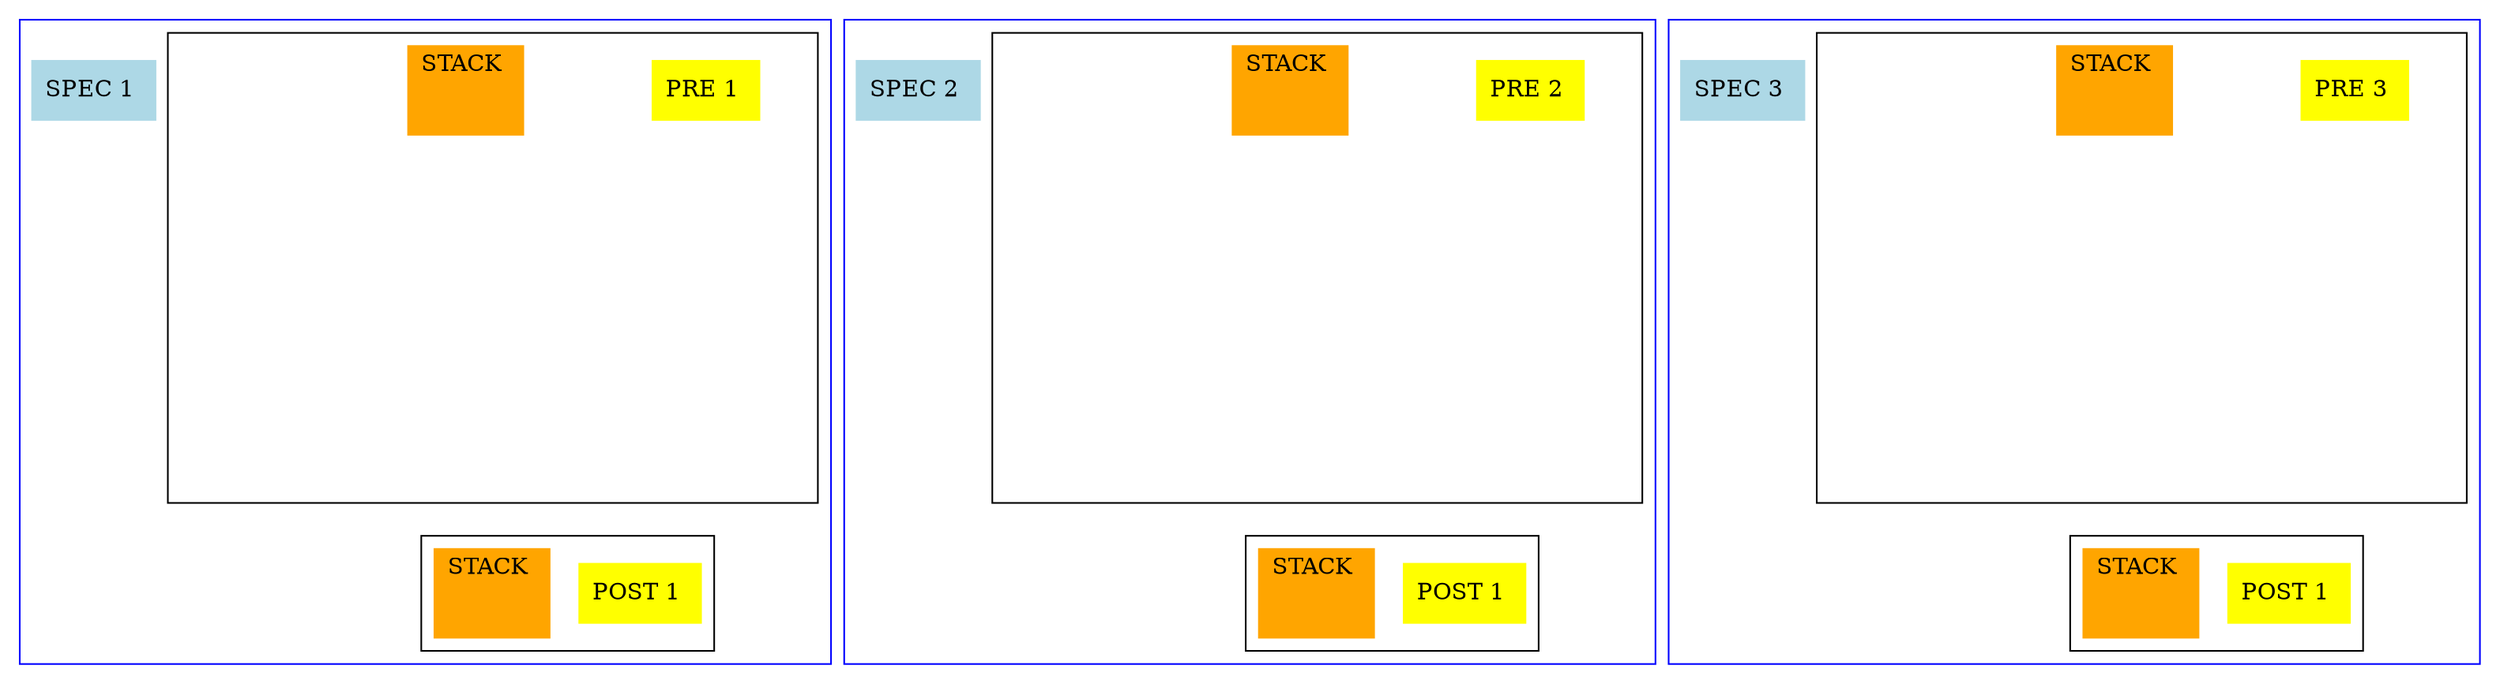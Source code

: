 #### Dotty version:  ####



digraph main { 
node [shape=box]; 

 compound = true; 

 subgraph cluster_135 { color=blue 

 state136L0 [label="SPEC 1 ",  style=filled, color= lightblue]

 subgraph cluster_prop_2 { color=black 

 PRE139L0 [label="PRE 1 ",  style=filled, color= yellow]
subgraph {
 node [shape=box]; 
 state_pi_2 [label="STACK \n\n " color=orange style=filled]
  inv_11 [style=invis]
  inv_111 [style=invis]
  inv_1111 [style=invis]
  inv_12 [style=invis]
  inv_122 [style=invis]
  inv_1222 [style=invis]
  inv_13 [style=invis]
  inv_133 [style=invis]
  inv_1333 [style=invis]
  inv_14 [style=invis]
  inv_144 [style=invis]
  inv_1444 [style=invis]
  state_pi_2 -> inv_11 [style=invis]
  inv_11 -> inv_111 [style=invis]
  inv_111 -> inv_1111 [style=invis]
  state_pi_2 -> inv_12 [style=invis]
  inv_12 -> inv_122 [style=invis]
  inv_122 -> inv_1222 [style=invis]
  state_pi_2 -> inv_13 [style=invis]
  inv_13 -> inv_133 [style=invis]
  inv_133 -> inv_1333 [style=invis]
  state_pi_2 -> inv_14 [style=invis]
  inv_14 -> inv_144 [style=invis]
  inv_144 -> inv_1444 [style=invis]
}

 } 

 subgraph cluster_prop_3 { color=black 

 POST145L0 [label="POST 1 ",  style=filled, color= yellow]
subgraph {
 node [shape=box]; 
 state_pi_3 [label="STACK \n\n " color=orange style=filled]
}

 } 
  inv_1111 -> state_pi_3 [style=invis]
  inv_1222 -> state_pi_3 [style=invis]
  inv_1333 -> state_pi_3 [style=invis]
  inv_1444 -> state_pi_3 [style=invis]

 } 

 subgraph cluster_151 { color=blue 

 state152L0 [label="SPEC 2 ",  style=filled, color= lightblue]

 subgraph cluster_prop_5 { color=black 

 PRE155L0 [label="PRE 2 ",  style=filled, color= yellow]
subgraph {
 node [shape=box]; 
 state_pi_5 [label="STACK \n\n " color=orange style=filled]
  inv_21 [style=invis]
  inv_211 [style=invis]
  inv_2111 [style=invis]
  inv_22 [style=invis]
  inv_222 [style=invis]
  inv_2222 [style=invis]
  inv_23 [style=invis]
  inv_233 [style=invis]
  inv_2333 [style=invis]
  inv_24 [style=invis]
  inv_244 [style=invis]
  inv_2444 [style=invis]
  state_pi_5 -> inv_21 [style=invis]
  inv_21 -> inv_211 [style=invis]
  inv_211 -> inv_2111 [style=invis]
  state_pi_5 -> inv_22 [style=invis]
  inv_22 -> inv_222 [style=invis]
  inv_222 -> inv_2222 [style=invis]
  state_pi_5 -> inv_23 [style=invis]
  inv_23 -> inv_233 [style=invis]
  inv_233 -> inv_2333 [style=invis]
  state_pi_5 -> inv_24 [style=invis]
  inv_24 -> inv_244 [style=invis]
  inv_244 -> inv_2444 [style=invis]
}

 } 

 subgraph cluster_prop_6 { color=black 

 POST161L0 [label="POST 1 ",  style=filled, color= yellow]
subgraph {
 node [shape=box]; 
 state_pi_6 [label="STACK \n\n " color=orange style=filled]
}

 } 
  inv_2111 -> state_pi_6 [style=invis]
  inv_2222 -> state_pi_6 [style=invis]
  inv_2333 -> state_pi_6 [style=invis]
  inv_2444 -> state_pi_6 [style=invis]

 } 

 subgraph cluster_167 { color=blue 

 state168L0 [label="SPEC 3 ",  style=filled, color= lightblue]

 subgraph cluster_prop_8 { color=black 

 PRE171L0 [label="PRE 3 ",  style=filled, color= yellow]
subgraph {
 node [shape=box]; 
 state_pi_8 [label="STACK \n\n " color=orange style=filled]
  inv_31 [style=invis]
  inv_311 [style=invis]
  inv_3111 [style=invis]
  inv_32 [style=invis]
  inv_322 [style=invis]
  inv_3222 [style=invis]
  inv_33 [style=invis]
  inv_333 [style=invis]
  inv_3333 [style=invis]
  inv_34 [style=invis]
  inv_344 [style=invis]
  inv_3444 [style=invis]
  state_pi_8 -> inv_31 [style=invis]
  inv_31 -> inv_311 [style=invis]
  inv_311 -> inv_3111 [style=invis]
  state_pi_8 -> inv_32 [style=invis]
  inv_32 -> inv_322 [style=invis]
  inv_322 -> inv_3222 [style=invis]
  state_pi_8 -> inv_33 [style=invis]
  inv_33 -> inv_333 [style=invis]
  inv_333 -> inv_3333 [style=invis]
  state_pi_8 -> inv_34 [style=invis]
  inv_34 -> inv_344 [style=invis]
  inv_344 -> inv_3444 [style=invis]
}

 } 

 subgraph cluster_prop_9 { color=black 

 POST177L0 [label="POST 1 ",  style=filled, color= yellow]
subgraph {
 node [shape=box]; 
 state_pi_9 [label="STACK \n\n " color=orange style=filled]
}

 } 
  inv_3111 -> state_pi_9 [style=invis]
  inv_3222 -> state_pi_9 [style=invis]
  inv_3333 -> state_pi_9 [style=invis]
  inv_3444 -> state_pi_9 [style=invis]

 } 

}

